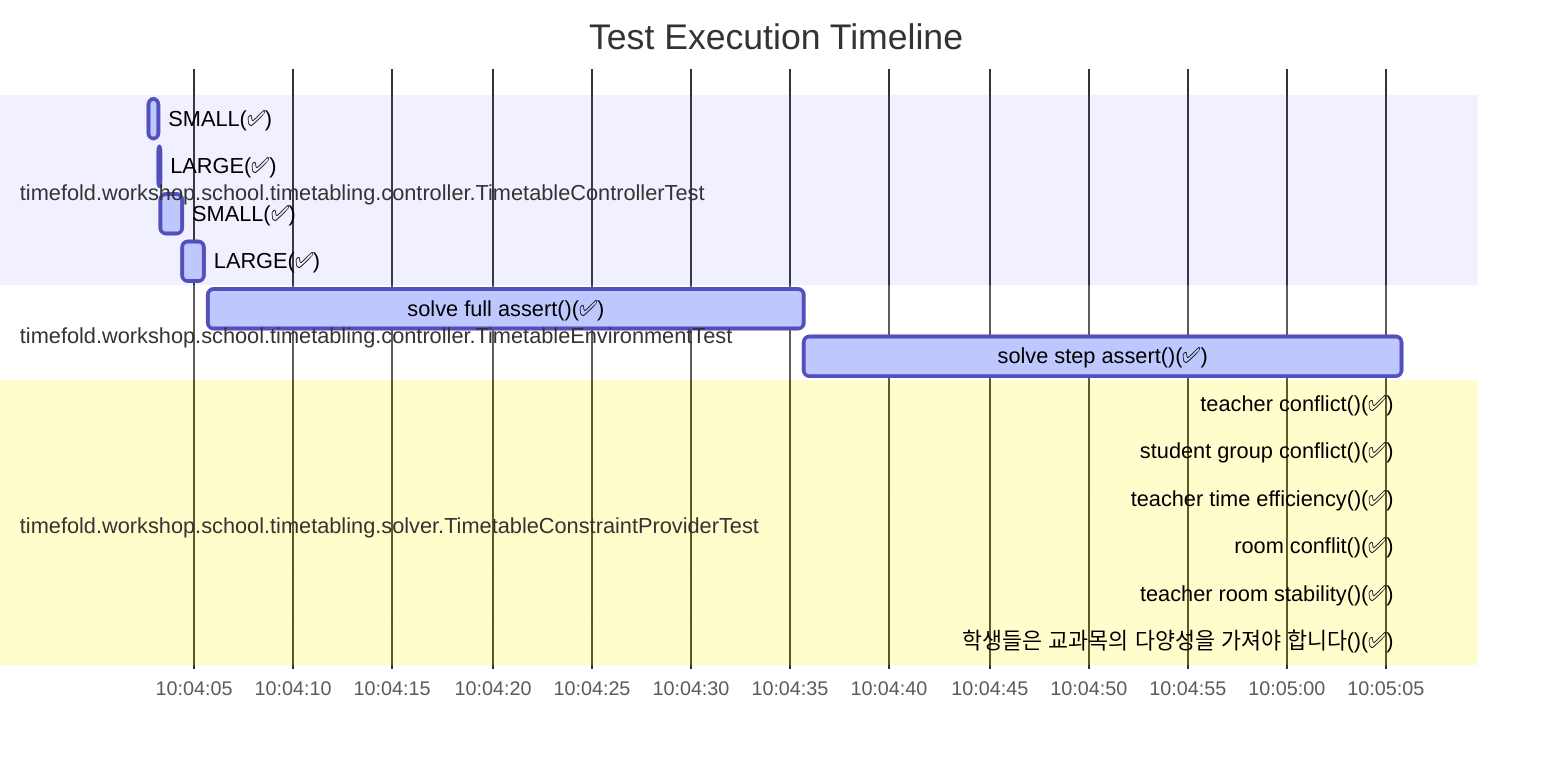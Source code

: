 gantt
    title Test Execution Timeline
    dateFormat YYYY-MM-DDTHH:mm:ss.SSS
    axisFormat %H:%M:%S
    section timefold.workshop.school.timetabling.controller.TimetableControllerTest
        SMALL(✅): active, 2025-06-02T10:04:02.722180Z, 523ms
        LARGE(✅): active, 2025-06-02T10:04:03.246378Z, 65ms
        SMALL(✅): active, 2025-06-02T10:04:03.313097Z, 1146ms
        LARGE(✅): active, 2025-06-02T10:04:04.460159Z, 1043ms
    section timefold.workshop.school.timetabling.controller.TimetableEnvironmentTest
        solve full assert()(✅): active, 2025-06-02T10:04:05.685310Z, 30017ms
        solve step assert()(✅): active, 2025-06-02T10:04:35.703306Z, 30006ms
    section timefold.workshop.school.timetabling.solver.TimetableConstraintProviderTest
        teacher conflict()(✅): active, 2025-06-02T10:05:05.835601Z, 5ms
        student group conflict()(✅): active, 2025-06-02T10:05:05.840722Z, 0ms
        teacher time efficiency()(✅): active, 2025-06-02T10:05:05.841736Z, 0ms
        room conflit()(✅): active, 2025-06-02T10:05:05.842709Z, 1ms
        teacher room stability()(✅): active, 2025-06-02T10:05:05.844778Z, 2ms
        학생들은 교과목의 다양성을 가져야 합니다()(✅): active, 2025-06-02T10:05:05.847223Z, 1ms